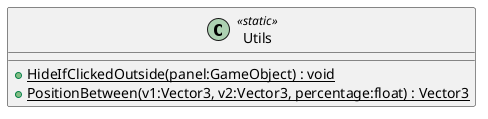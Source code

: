 @startuml
class Utils <<static>> {
    + {static} HideIfClickedOutside(panel:GameObject) : void
    + {static} PositionBetween(v1:Vector3, v2:Vector3, percentage:float) : Vector3
}
@enduml
